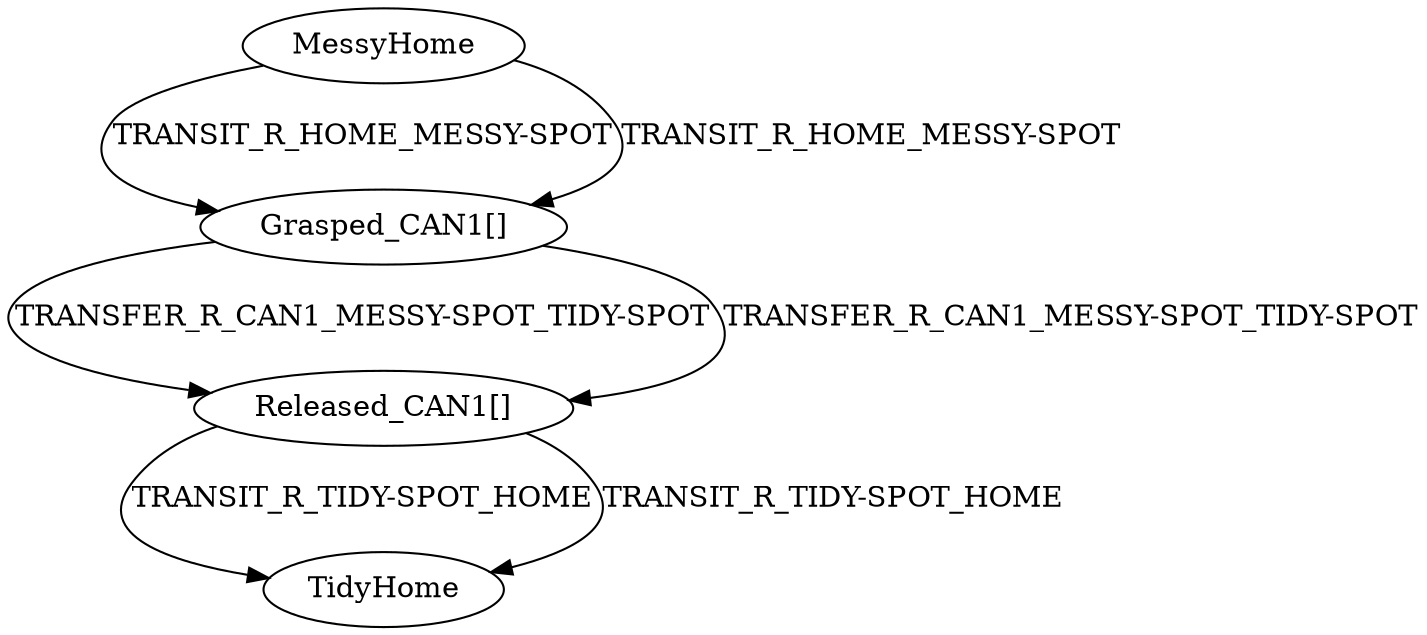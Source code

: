 digraph G {
MessyHome;
"Grasped_CAN1[]";
"Released_CAN1[]";
TidyHome;
MessyHome->"Grasped_CAN1[]"  [jspace=rarm, label="TRANSIT_R_HOME_MESSY-SPOT", weight=0];
MessyHome->"Grasped_CAN1[]"  [jspace=rarm_U_chest, label="TRANSIT_R_HOME_MESSY-SPOT", weight=0];
"Grasped_CAN1[]"->"Released_CAN1[]"  [jspace=rarm, label="TRANSFER_R_CAN1_MESSY-SPOT_TIDY-SPOT", weight=0];
"Grasped_CAN1[]"->"Released_CAN1[]"  [jspace=rarm_U_chest, label="TRANSFER_R_CAN1_MESSY-SPOT_TIDY-SPOT", weight=0];
"Released_CAN1[]"->TidyHome  [jspace=rarm, label="TRANSIT_R_TIDY-SPOT_HOME", weight=0];
"Released_CAN1[]"->TidyHome  [jspace=rarm_U_chest, label="TRANSIT_R_TIDY-SPOT_HOME", weight=0];
}
